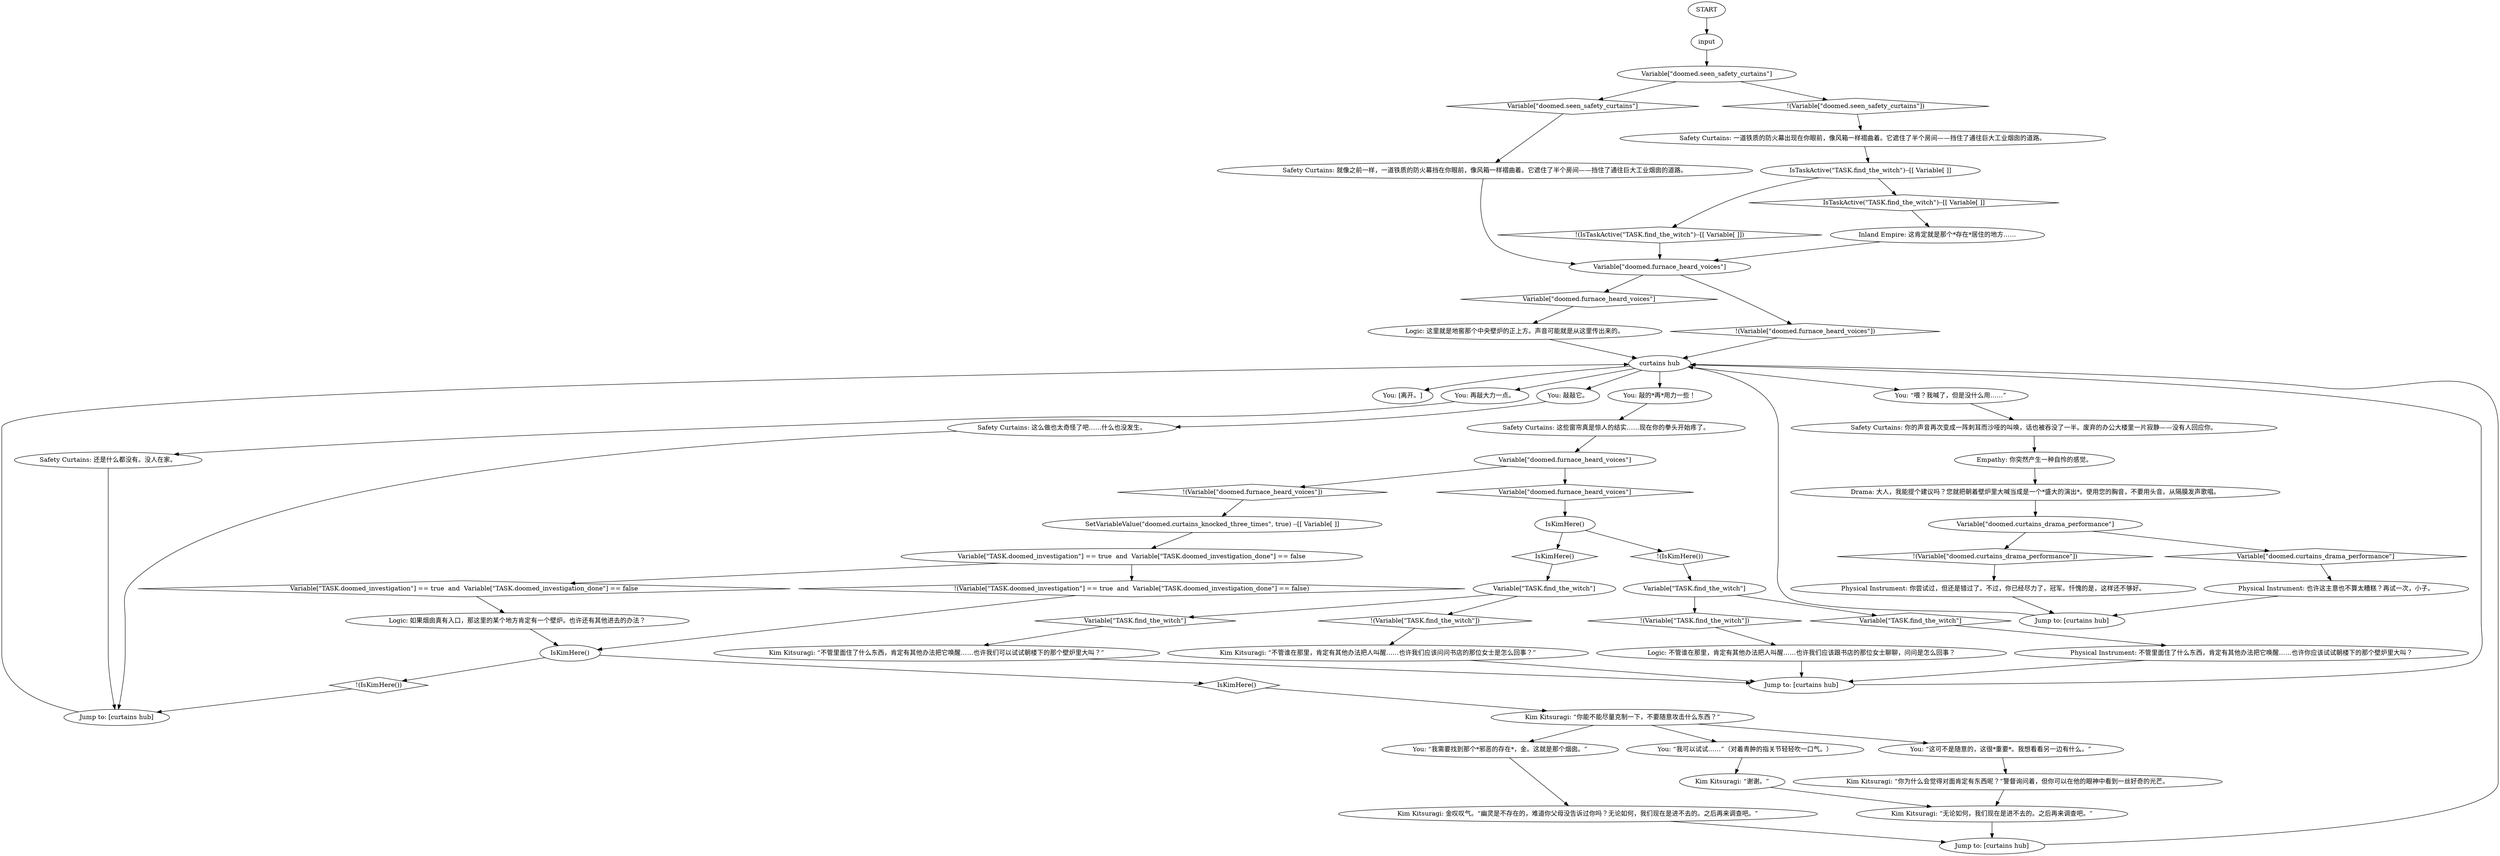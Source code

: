 # DOOMED / CURTAINS
# Safety Curtains blocking entrance to Dicemaker. (p.s. they are made of metal not wood, apparently)
# ==================================================
digraph G {
	  0 [label="START"];
	  1 [label="input"];
	  2 [label="You: 再敲大力一点。"];
	  3 [label="Kim Kitsuragi: “谢谢。”"];
	  4 [label="Safety Curtains: 一道铁质的防火幕出现在你眼前，像风箱一样褶曲着。它遮住了半个房间——挡住了通往巨大工业烟囱的道路。"];
	  5 [label="Variable[\"TASK.doomed_investigation\"] == true  and  Variable[\"TASK.doomed_investigation_done\"] == false"];
	  6 [label="Variable[\"TASK.doomed_investigation\"] == true  and  Variable[\"TASK.doomed_investigation_done\"] == false", shape=diamond];
	  7 [label="!(Variable[\"TASK.doomed_investigation\"] == true  and  Variable[\"TASK.doomed_investigation_done\"] == false)", shape=diamond];
	  8 [label="Variable[\"TASK.find_the_witch\"]"];
	  9 [label="Variable[\"TASK.find_the_witch\"]", shape=diamond];
	  10 [label="!(Variable[\"TASK.find_the_witch\"])", shape=diamond];
	  11 [label="curtains hub"];
	  12 [label="Kim Kitsuragi: “你为什么会觉得对面肯定有东西呢？”警督询问着，但你可以在他的眼神中看到一丝好奇的光芒。"];
	  13 [label="IsKimHere()"];
	  14 [label="IsKimHere()", shape=diamond];
	  15 [label="!(IsKimHere())", shape=diamond];
	  16 [label="Safety Curtains: 这么做也太奇怪了吧……什么也没发生。"];
	  17 [label="Jump to: [curtains hub]"];
	  18 [label="Variable[\"doomed.seen_safety_curtains\"]"];
	  19 [label="Variable[\"doomed.seen_safety_curtains\"]", shape=diamond];
	  20 [label="!(Variable[\"doomed.seen_safety_curtains\"])", shape=diamond];
	  21 [label="Physical Instrument: 不管里面住了什么东西，肯定有其他办法把它唤醒……也许你应该试试朝楼下的那个壁炉里大叫？"];
	  22 [label="You: [离开。]"];
	  23 [label="You: “这可不是随意的，这很*重要*。我想看看另一边有什么。”"];
	  24 [label="Kim Kitsuragi: “无论如何，我们现在是进不去的。之后再来调查吧。”"];
	  25 [label="IsTaskActive(\"TASK.find_the_witch\")--[[ Variable[ ]]"];
	  26 [label="IsTaskActive(\"TASK.find_the_witch\")--[[ Variable[ ]]", shape=diamond];
	  27 [label="!(IsTaskActive(\"TASK.find_the_witch\")--[[ Variable[ ]])", shape=diamond];
	  28 [label="Logic: 如果烟囱真有入口，那这里的某个地方肯定有一个壁炉。也许还有其他进去的办法？"];
	  29 [label="IsKimHere()"];
	  30 [label="IsKimHere()", shape=diamond];
	  31 [label="!(IsKimHere())", shape=diamond];
	  32 [label="You: “我可以试试……”（对着青肿的指关节轻轻吹一口气。）"];
	  33 [label="Jump to: [curtains hub]"];
	  34 [label="Safety Curtains: 你的声音再次变成一阵刺耳而沙哑的叫唤，话也被吞没了一半。废弃的办公大楼里一片寂静——没有人回应你。"];
	  35 [label="Safety Curtains: 这些窗帘真是惊人的结实……现在你的拳头开始疼了。"];
	  36 [label="Jump to: [curtains hub]"];
	  37 [label="Kim Kitsuragi: “不管里面住了什么东西，肯定有其他办法把它唤醒……也许我们可以试试朝楼下的那个壁炉里大叫？”"];
	  38 [label="Safety Curtains: 还是什么都没有。没人在家。"];
	  39 [label="You: 敲的*再*用力一些！"];
	  40 [label="Drama: 大人，我能提个建议吗？您就把朝着壁炉里大喊当成是一个*盛大的演出*。使用您的胸音，不要用头音。从隔膜发声歌唱。"];
	  41 [label="Empathy: 你突然产生一种自怜的感觉。"];
	  42 [label="Variable[\"TASK.find_the_witch\"]"];
	  43 [label="Variable[\"TASK.find_the_witch\"]", shape=diamond];
	  44 [label="!(Variable[\"TASK.find_the_witch\"])", shape=diamond];
	  45 [label="Logic: 这里就是地窖那个中央壁炉的正上方。声音可能就是从这里传出来的。"];
	  46 [label="Physical Instrument: 你尝试过，但还是错过了。不过，你已经尽力了，冠军。忏愧的是，这样还不够好。"];
	  48 [label="Jump to: [curtains hub]"];
	  49 [label="Logic: 不管谁在那里，肯定有其他办法把人叫醒……也许我们应该跟书店的那位女士聊聊，问问是怎么回事？"];
	  50 [label="Kim Kitsuragi: 金叹叹气。“幽灵是不存在的，难道你父母没告诉过你吗？无论如何，我们现在是进不去的。之后再来调查吧。”"];
	  51 [label="Variable[\"doomed.curtains_drama_performance\"]"];
	  52 [label="Variable[\"doomed.curtains_drama_performance\"]", shape=diamond];
	  53 [label="!(Variable[\"doomed.curtains_drama_performance\"])", shape=diamond];
	  54 [label="SetVariableValue(\"doomed.curtains_knocked_three_times\", true) --[[ Variable[ ]]"];
	  55 [label="You: 敲敲它。"];
	  56 [label="You: “我需要找到那个*邪恶的存在*，金。这就是那个烟囱。”"];
	  57 [label="Variable[\"doomed.furnace_heard_voices\"]"];
	  58 [label="Variable[\"doomed.furnace_heard_voices\"]", shape=diamond];
	  59 [label="!(Variable[\"doomed.furnace_heard_voices\"])", shape=diamond];
	  60 [label="Physical Instrument: 也许这主意也不算太糟糕？再试一次，小子。"];
	  61 [label="You: “喂？我喊了，但是没什么用……”"];
	  62 [label="Safety Curtains: 就像之前一样，一道铁质的防火幕挡在你眼前，像风箱一样褶曲着。它遮住了半个房间——挡住了通往巨大工业烟囱的道路。"];
	  63 [label="Inland Empire: 这肯定就是那个*存在*居住的地方……"];
	  64 [label="Kim Kitsuragi: “不管谁在那里，肯定有其他办法把人叫醒……也许我们应该问问书店的那位女士是怎么回事？”"];
	  65 [label="Kim Kitsuragi: “你能不能尽量克制一下，不要随意攻击什么东西？”"];
	  66 [label="Variable[\"doomed.furnace_heard_voices\"]"];
	  67 [label="Variable[\"doomed.furnace_heard_voices\"]", shape=diamond];
	  68 [label="!(Variable[\"doomed.furnace_heard_voices\"])", shape=diamond];
	  0 -> 1
	  1 -> 18
	  2 -> 38
	  3 -> 24
	  4 -> 25
	  5 -> 6
	  5 -> 7
	  6 -> 28
	  7 -> 29
	  8 -> 9
	  8 -> 10
	  9 -> 21
	  10 -> 49
	  11 -> 2
	  11 -> 39
	  11 -> 22
	  11 -> 55
	  11 -> 61
	  12 -> 24
	  13 -> 14
	  13 -> 15
	  14 -> 42
	  15 -> 8
	  16 -> 17
	  17 -> 11
	  18 -> 19
	  18 -> 20
	  19 -> 62
	  20 -> 4
	  21 -> 33
	  23 -> 12
	  24 -> 36
	  25 -> 26
	  25 -> 27
	  26 -> 63
	  27 -> 66
	  28 -> 29
	  29 -> 30
	  29 -> 31
	  30 -> 65
	  31 -> 17
	  32 -> 3
	  33 -> 11
	  34 -> 41
	  35 -> 57
	  36 -> 11
	  37 -> 33
	  38 -> 17
	  39 -> 35
	  40 -> 51
	  41 -> 40
	  42 -> 43
	  42 -> 44
	  43 -> 37
	  44 -> 64
	  45 -> 11
	  46 -> 48
	  48 -> 11
	  49 -> 33
	  50 -> 36
	  51 -> 52
	  51 -> 53
	  52 -> 60
	  53 -> 46
	  54 -> 5
	  55 -> 16
	  56 -> 50
	  57 -> 58
	  57 -> 59
	  58 -> 13
	  59 -> 54
	  60 -> 48
	  61 -> 34
	  62 -> 66
	  63 -> 66
	  64 -> 33
	  65 -> 56
	  65 -> 32
	  65 -> 23
	  66 -> 67
	  66 -> 68
	  67 -> 45
	  68 -> 11
}

